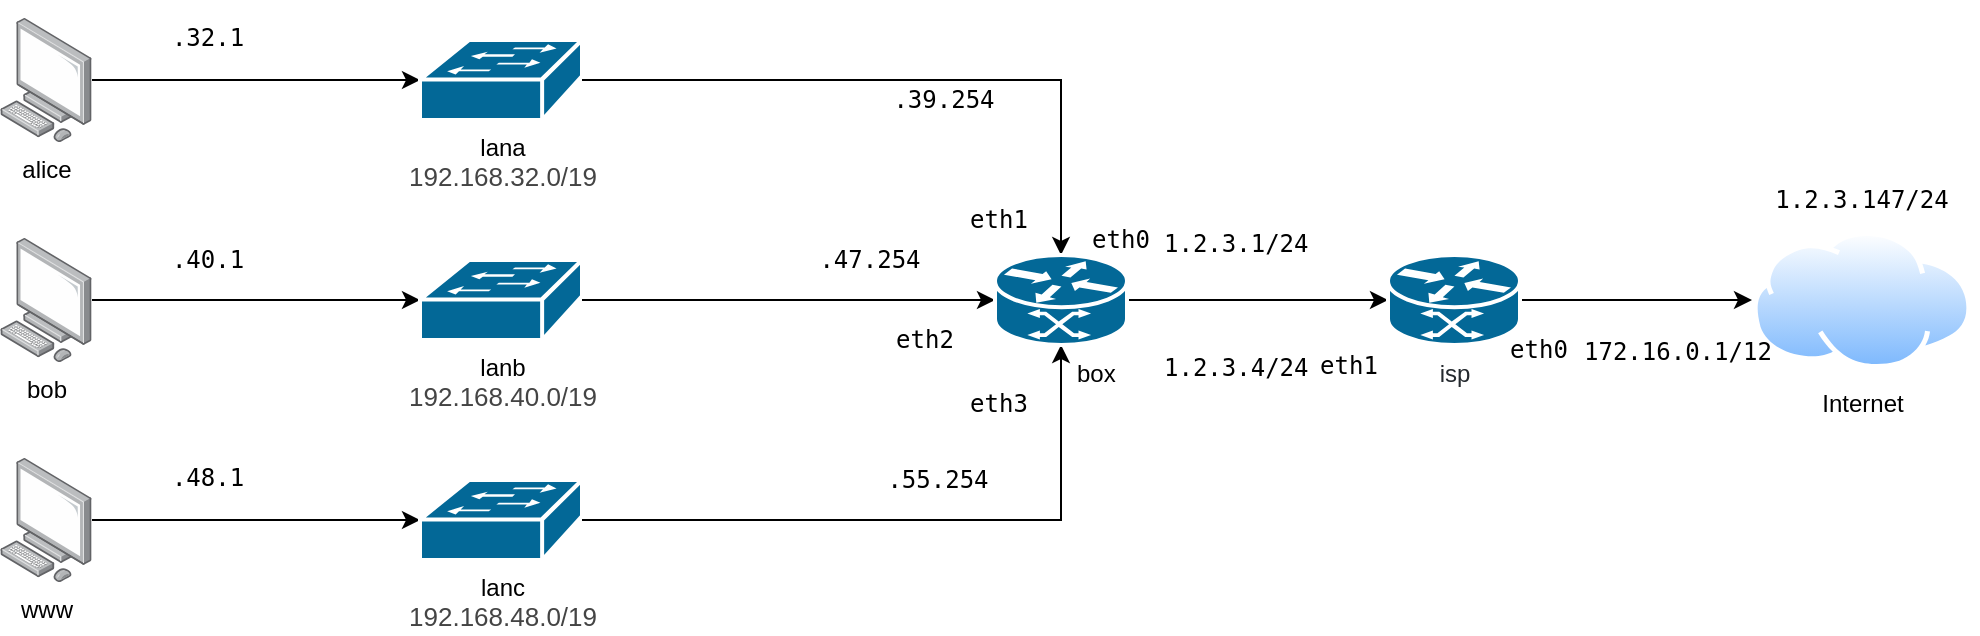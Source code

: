 <mxfile version="12.4.2" type="device" pages="1"><diagram name="Page-1" id="c37626ed-c26b-45fb-9056-f9ebc6bb27b6"><mxGraphModel dx="780" dy="813" grid="1" gridSize="10" guides="1" tooltips="1" connect="1" arrows="1" fold="1" page="1" pageScale="1" pageWidth="1100" pageHeight="850" background="#ffffff" math="0" shadow="0"><root><mxCell id="0"/><mxCell id="1" parent="0"/><mxCell id="i4M154ItJTylXXQaBpmU-9" style="edgeStyle=orthogonalEdgeStyle;rounded=0;orthogonalLoop=1;jettySize=auto;html=1;entryX=0;entryY=0.5;entryDx=0;entryDy=0;entryPerimeter=0;" parent="1" source="i4M154ItJTylXXQaBpmU-1" target="i4M154ItJTylXXQaBpmU-2" edge="1"><mxGeometry relative="1" as="geometry"/></mxCell><mxCell id="i4M154ItJTylXXQaBpmU-1" value="alice" style="points=[];aspect=fixed;html=1;align=center;shadow=0;dashed=0;image;image=img/lib/allied_telesis/computer_and_terminals/Personal_Computer.svg;" parent="1" vertex="1"><mxGeometry x="20" y="31" width="46" height="62" as="geometry"/></mxCell><mxCell id="i4M154ItJTylXXQaBpmU-8" style="edgeStyle=orthogonalEdgeStyle;rounded=0;orthogonalLoop=1;jettySize=auto;html=1;entryX=0.5;entryY=0;entryDx=0;entryDy=0;entryPerimeter=0;" parent="1" source="i4M154ItJTylXXQaBpmU-2" target="i4M154ItJTylXXQaBpmU-7" edge="1"><mxGeometry relative="1" as="geometry"/></mxCell><mxCell id="i4M154ItJTylXXQaBpmU-2" value="lana&lt;br&gt;&lt;span style=&quot;color: rgb(68 , 68 , 68) ; font-family: , &amp;#34;arial&amp;#34; , &amp;#34;helvetica&amp;#34; , sans-serif ; font-size: 13px ; white-space: normal ; background-color: rgb(255 , 255 , 255)&quot;&gt;192.168.32.0/19&lt;/span&gt;" style="shape=mxgraph.cisco.switches.workgroup_switch;html=1;pointerEvents=1;dashed=0;fillColor=#036897;strokeColor=#ffffff;strokeWidth=2;verticalLabelPosition=bottom;verticalAlign=top;align=center;outlineConnect=0;" parent="1" vertex="1"><mxGeometry x="230" y="42" width="81" height="40" as="geometry"/></mxCell><mxCell id="i4M154ItJTylXXQaBpmU-12" style="edgeStyle=orthogonalEdgeStyle;rounded=0;orthogonalLoop=1;jettySize=auto;html=1;entryX=0;entryY=0.5;entryDx=0;entryDy=0;entryPerimeter=0;" parent="1" source="i4M154ItJTylXXQaBpmU-3" target="i4M154ItJTylXXQaBpmU-4" edge="1"><mxGeometry relative="1" as="geometry"/></mxCell><mxCell id="i4M154ItJTylXXQaBpmU-3" value="bob" style="points=[];aspect=fixed;html=1;align=center;shadow=0;dashed=0;image;image=img/lib/allied_telesis/computer_and_terminals/Personal_Computer.svg;" parent="1" vertex="1"><mxGeometry x="20" y="141" width="46" height="62" as="geometry"/></mxCell><mxCell id="i4M154ItJTylXXQaBpmU-14" style="edgeStyle=orthogonalEdgeStyle;rounded=0;orthogonalLoop=1;jettySize=auto;html=1;entryX=0;entryY=0.5;entryDx=0;entryDy=0;entryPerimeter=0;" parent="1" source="i4M154ItJTylXXQaBpmU-4" target="i4M154ItJTylXXQaBpmU-7" edge="1"><mxGeometry relative="1" as="geometry"/></mxCell><mxCell id="i4M154ItJTylXXQaBpmU-4" value="lanb&lt;br&gt;&lt;span style=&quot;color: rgb(68 , 68 , 68) ; font-family: , &amp;#34;arial&amp;#34; , &amp;#34;helvetica&amp;#34; , sans-serif ; font-size: 13px ; white-space: normal ; background-color: rgb(255 , 255 , 255)&quot;&gt;192.168.40.0/19&lt;/span&gt;" style="shape=mxgraph.cisco.switches.workgroup_switch;html=1;pointerEvents=1;dashed=0;fillColor=#036897;strokeColor=#ffffff;strokeWidth=2;verticalLabelPosition=bottom;verticalAlign=top;align=center;outlineConnect=0;" parent="1" vertex="1"><mxGeometry x="230" y="152" width="81" height="40" as="geometry"/></mxCell><mxCell id="i4M154ItJTylXXQaBpmU-13" style="edgeStyle=orthogonalEdgeStyle;rounded=0;orthogonalLoop=1;jettySize=auto;html=1;entryX=0;entryY=0.5;entryDx=0;entryDy=0;entryPerimeter=0;" parent="1" source="i4M154ItJTylXXQaBpmU-5" target="i4M154ItJTylXXQaBpmU-6" edge="1"><mxGeometry relative="1" as="geometry"/></mxCell><mxCell id="i4M154ItJTylXXQaBpmU-5" value="www" style="points=[];aspect=fixed;html=1;align=center;shadow=0;dashed=0;image;image=img/lib/allied_telesis/computer_and_terminals/Personal_Computer.svg;" parent="1" vertex="1"><mxGeometry x="20" y="251" width="46" height="62" as="geometry"/></mxCell><mxCell id="i4M154ItJTylXXQaBpmU-15" style="edgeStyle=orthogonalEdgeStyle;rounded=0;orthogonalLoop=1;jettySize=auto;html=1;entryX=0.5;entryY=1;entryDx=0;entryDy=0;entryPerimeter=0;" parent="1" source="i4M154ItJTylXXQaBpmU-6" target="i4M154ItJTylXXQaBpmU-7" edge="1"><mxGeometry relative="1" as="geometry"/></mxCell><mxCell id="i4M154ItJTylXXQaBpmU-6" value="lanc&lt;br&gt;&lt;span style=&quot;color: rgb(68 , 68 , 68) ; font-family: , &amp;#34;arial&amp;#34; , &amp;#34;helvetica&amp;#34; , sans-serif ; font-size: 13px ; white-space: normal ; background-color: rgb(255 , 255 , 255)&quot;&gt;192.168.48.0/19&lt;/span&gt;" style="shape=mxgraph.cisco.switches.workgroup_switch;html=1;pointerEvents=1;dashed=0;fillColor=#036897;strokeColor=#ffffff;strokeWidth=2;verticalLabelPosition=bottom;verticalAlign=top;align=center;outlineConnect=0;" parent="1" vertex="1"><mxGeometry x="230" y="262" width="81" height="40" as="geometry"/></mxCell><mxCell id="i4M154ItJTylXXQaBpmU-35" value="" style="edgeStyle=orthogonalEdgeStyle;rounded=0;orthogonalLoop=1;jettySize=auto;html=1;" parent="1" source="i4M154ItJTylXXQaBpmU-7" target="i4M154ItJTylXXQaBpmU-34" edge="1"><mxGeometry relative="1" as="geometry"/></mxCell><mxCell id="i4M154ItJTylXXQaBpmU-7" value="&amp;nbsp; &amp;nbsp; &amp;nbsp; &amp;nbsp; &amp;nbsp; box" style="shape=mxgraph.cisco.routers.atm_router;html=1;pointerEvents=1;dashed=0;fillColor=#036897;strokeColor=#ffffff;strokeWidth=2;verticalLabelPosition=bottom;verticalAlign=top;align=center;outlineConnect=0;" parent="1" vertex="1"><mxGeometry x="517.5" y="149.5" width="66" height="45" as="geometry"/></mxCell><mxCell id="i4M154ItJTylXXQaBpmU-37" style="edgeStyle=orthogonalEdgeStyle;rounded=0;orthogonalLoop=1;jettySize=auto;html=1;" parent="1" source="i4M154ItJTylXXQaBpmU-34" target="i4M154ItJTylXXQaBpmU-36" edge="1"><mxGeometry relative="1" as="geometry"/></mxCell><mxCell id="i4M154ItJTylXXQaBpmU-34" value="&lt;pre style=&quot;box-sizing: border-box ; font-family: , &amp;#34;consolas&amp;#34; , &amp;#34;liberation mono&amp;#34; , &amp;#34;menlo&amp;#34; , monospace ; margin-top: 0px ; margin-bottom: 0px ; color: rgb(36 , 41 , 46) ; background-color: rgb(255 , 255 , 255) ; white-space: pre-wrap&quot;&gt;&lt;font face=&quot;Helvetica&quot;&gt;isp&lt;/font&gt;&lt;/pre&gt;" style="shape=mxgraph.cisco.routers.atm_router;html=1;pointerEvents=1;dashed=0;fillColor=#036897;strokeColor=#ffffff;strokeWidth=2;verticalLabelPosition=bottom;verticalAlign=top;align=center;outlineConnect=0;" parent="1" vertex="1"><mxGeometry x="714" y="149.5" width="66" height="45" as="geometry"/></mxCell><mxCell id="i4M154ItJTylXXQaBpmU-20" value="&lt;p style=&quot;overflow-wrap: break-word ; white-space: pre-wrap&quot;&gt;&lt;font face=&quot;monospace&quot;&gt;1.2.3.147/24&lt;/font&gt;&lt;/p&gt;" style="text;html=1;strokeColor=none;fillColor=none;align=center;verticalAlign=middle;whiteSpace=wrap;rounded=0;" parent="1" vertex="1"><mxGeometry x="893" y="112" width="116" height="20" as="geometry"/></mxCell><mxCell id="i4M154ItJTylXXQaBpmU-21" value="&lt;pre style=&quot;overflow-wrap: break-word ; white-space: pre-wrap&quot;&gt;.39.254&lt;/pre&gt;" style="text;html=1;strokeColor=none;fillColor=none;align=center;verticalAlign=middle;whiteSpace=wrap;rounded=0;" parent="1" vertex="1"><mxGeometry x="433.5" y="62" width="116" height="20" as="geometry"/></mxCell><mxCell id="i4M154ItJTylXXQaBpmU-22" value="&lt;pre style=&quot;overflow-wrap: break-word ; white-space: pre-wrap&quot;&gt;.47.254&lt;/pre&gt;" style="text;html=1;strokeColor=none;fillColor=none;align=center;verticalAlign=middle;whiteSpace=wrap;rounded=0;" parent="1" vertex="1"><mxGeometry x="396.5" y="142" width="116" height="20" as="geometry"/></mxCell><mxCell id="i4M154ItJTylXXQaBpmU-23" value="&lt;pre style=&quot;overflow-wrap: break-word ; white-space: pre-wrap&quot;&gt;.55.254&lt;/pre&gt;" style="text;html=1;strokeColor=none;fillColor=none;align=center;verticalAlign=middle;whiteSpace=wrap;rounded=0;" parent="1" vertex="1"><mxGeometry x="430.5" y="252" width="116" height="20" as="geometry"/></mxCell><mxCell id="i4M154ItJTylXXQaBpmU-27" value="&lt;pre style=&quot;overflow-wrap: break-word ; white-space: pre-wrap&quot;&gt;eth1&lt;/pre&gt;" style="text;html=1;strokeColor=none;fillColor=none;align=center;verticalAlign=middle;whiteSpace=wrap;rounded=0;" parent="1" vertex="1"><mxGeometry x="488.5" y="122" width="61" height="20" as="geometry"/></mxCell><mxCell id="i4M154ItJTylXXQaBpmU-29" value="&lt;pre style=&quot;overflow-wrap: break-word ; white-space: pre-wrap&quot;&gt;.32.1&lt;/pre&gt;" style="text;html=1;strokeColor=none;fillColor=none;align=center;verticalAlign=middle;whiteSpace=wrap;rounded=0;" parent="1" vertex="1"><mxGeometry x="66" y="31" width="116" height="20" as="geometry"/></mxCell><mxCell id="i4M154ItJTylXXQaBpmU-30" value="&lt;pre style=&quot;overflow-wrap: break-word ; white-space: pre-wrap&quot;&gt;.40.1&lt;/pre&gt;" style="text;html=1;strokeColor=none;fillColor=none;align=center;verticalAlign=middle;whiteSpace=wrap;rounded=0;" parent="1" vertex="1"><mxGeometry x="66" y="142" width="116" height="20" as="geometry"/></mxCell><mxCell id="i4M154ItJTylXXQaBpmU-31" value="&lt;pre style=&quot;overflow-wrap: break-word ; white-space: pre-wrap&quot;&gt;.48.1&lt;/pre&gt;" style="text;html=1;strokeColor=none;fillColor=none;align=center;verticalAlign=middle;whiteSpace=wrap;rounded=0;" parent="1" vertex="1"><mxGeometry x="66" y="251" width="116" height="20" as="geometry"/></mxCell><mxCell id="i4M154ItJTylXXQaBpmU-32" value="&lt;pre style=&quot;overflow-wrap: break-word ; white-space: pre-wrap&quot;&gt;eth2&lt;/pre&gt;" style="text;html=1;strokeColor=none;fillColor=none;align=center;verticalAlign=middle;whiteSpace=wrap;rounded=0;" parent="1" vertex="1"><mxGeometry x="451.5" y="182" width="61" height="20" as="geometry"/></mxCell><mxCell id="i4M154ItJTylXXQaBpmU-33" value="&lt;pre style=&quot;overflow-wrap: break-word ; white-space: pre-wrap&quot;&gt;eth3&lt;/pre&gt;" style="text;html=1;strokeColor=none;fillColor=none;align=center;verticalAlign=middle;whiteSpace=wrap;rounded=0;" parent="1" vertex="1"><mxGeometry x="488.5" y="214" width="61" height="20" as="geometry"/></mxCell><mxCell id="i4M154ItJTylXXQaBpmU-36" value="Internet" style="aspect=fixed;perimeter=ellipsePerimeter;html=1;align=center;shadow=0;dashed=0;spacingTop=3;image;image=img/lib/active_directory/internet_cloud.svg;" parent="1" vertex="1"><mxGeometry x="896" y="137.5" width="110" height="69" as="geometry"/></mxCell><mxCell id="i4M154ItJTylXXQaBpmU-39" value="1.2.3.4/24" style="text;html=1;fontFamily=monospace;" parent="1" vertex="1"><mxGeometry x="600" y="192" width="80" height="20" as="geometry"/></mxCell><mxCell id="5xjJRs7JXLiMzAN8CoQE-1" value="&lt;pre style=&quot;overflow-wrap: break-word ; white-space: pre-wrap&quot;&gt;eth0&lt;/pre&gt;" style="text;html=1;strokeColor=none;fillColor=none;align=center;verticalAlign=middle;whiteSpace=wrap;rounded=0;" parent="1" vertex="1"><mxGeometry x="549.5" y="132" width="61" height="20" as="geometry"/></mxCell><mxCell id="5xjJRs7JXLiMzAN8CoQE-3" value="1.2.3.1/24" style="text;html=1;fontFamily=monospace;" parent="1" vertex="1"><mxGeometry x="600" y="129.5" width="80" height="20" as="geometry"/></mxCell><mxCell id="5xjJRs7JXLiMzAN8CoQE-4" value="&lt;pre style=&quot;overflow-wrap: break-word ; white-space: pre-wrap&quot;&gt;eth0&lt;/pre&gt;" style="text;html=1;strokeColor=none;fillColor=none;align=center;verticalAlign=middle;whiteSpace=wrap;rounded=0;" parent="1" vertex="1"><mxGeometry x="759" y="186.5" width="61" height="20" as="geometry"/></mxCell><mxCell id="5xjJRs7JXLiMzAN8CoQE-5" value="&lt;pre style=&quot;overflow-wrap: break-word ; white-space: pre-wrap&quot;&gt;eth1&lt;/pre&gt;" style="text;html=1;strokeColor=none;fillColor=none;align=center;verticalAlign=middle;whiteSpace=wrap;rounded=0;" parent="1" vertex="1"><mxGeometry x="663.5" y="194.5" width="61" height="20" as="geometry"/></mxCell><mxCell id="5xjJRs7JXLiMzAN8CoQE-6" value="172.16.0.1/12" style="text;html=1;fontFamily=monospace;" parent="1" vertex="1"><mxGeometry x="810" y="184" width="100" height="30" as="geometry"/></mxCell></root></mxGraphModel></diagram></mxfile>